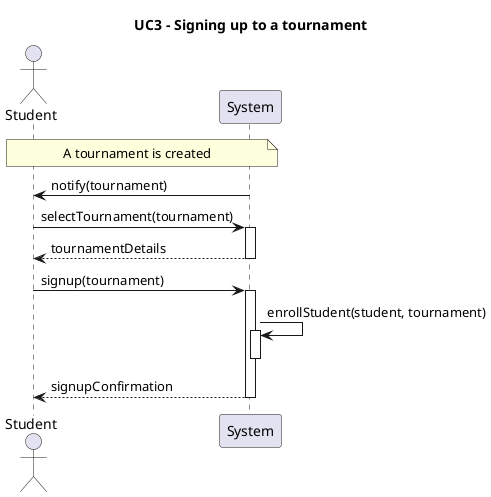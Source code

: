 @startuml UC3
title UC3 - Signing up to a tournament
actor Student
participant System

note across: A tournament is created

Student <- System -- : notify(tournament)

Student -> System ++ : selectTournament(tournament)
Student <-- System -- : tournamentDetails

Student -> System ++ : signup(tournament)
System -> System ++-- : enrollStudent(student, tournament)
Student <-- System -- : signupConfirmation

@enduml
